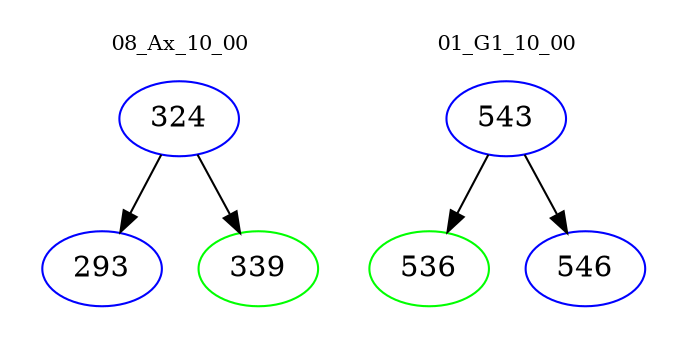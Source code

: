 digraph{
subgraph cluster_0 {
color = white
label = "08_Ax_10_00";
fontsize=10;
T0_324 [label="324", color="blue"]
T0_324 -> T0_293 [color="black"]
T0_293 [label="293", color="blue"]
T0_324 -> T0_339 [color="black"]
T0_339 [label="339", color="green"]
}
subgraph cluster_1 {
color = white
label = "01_G1_10_00";
fontsize=10;
T1_543 [label="543", color="blue"]
T1_543 -> T1_536 [color="black"]
T1_536 [label="536", color="green"]
T1_543 -> T1_546 [color="black"]
T1_546 [label="546", color="blue"]
}
}
